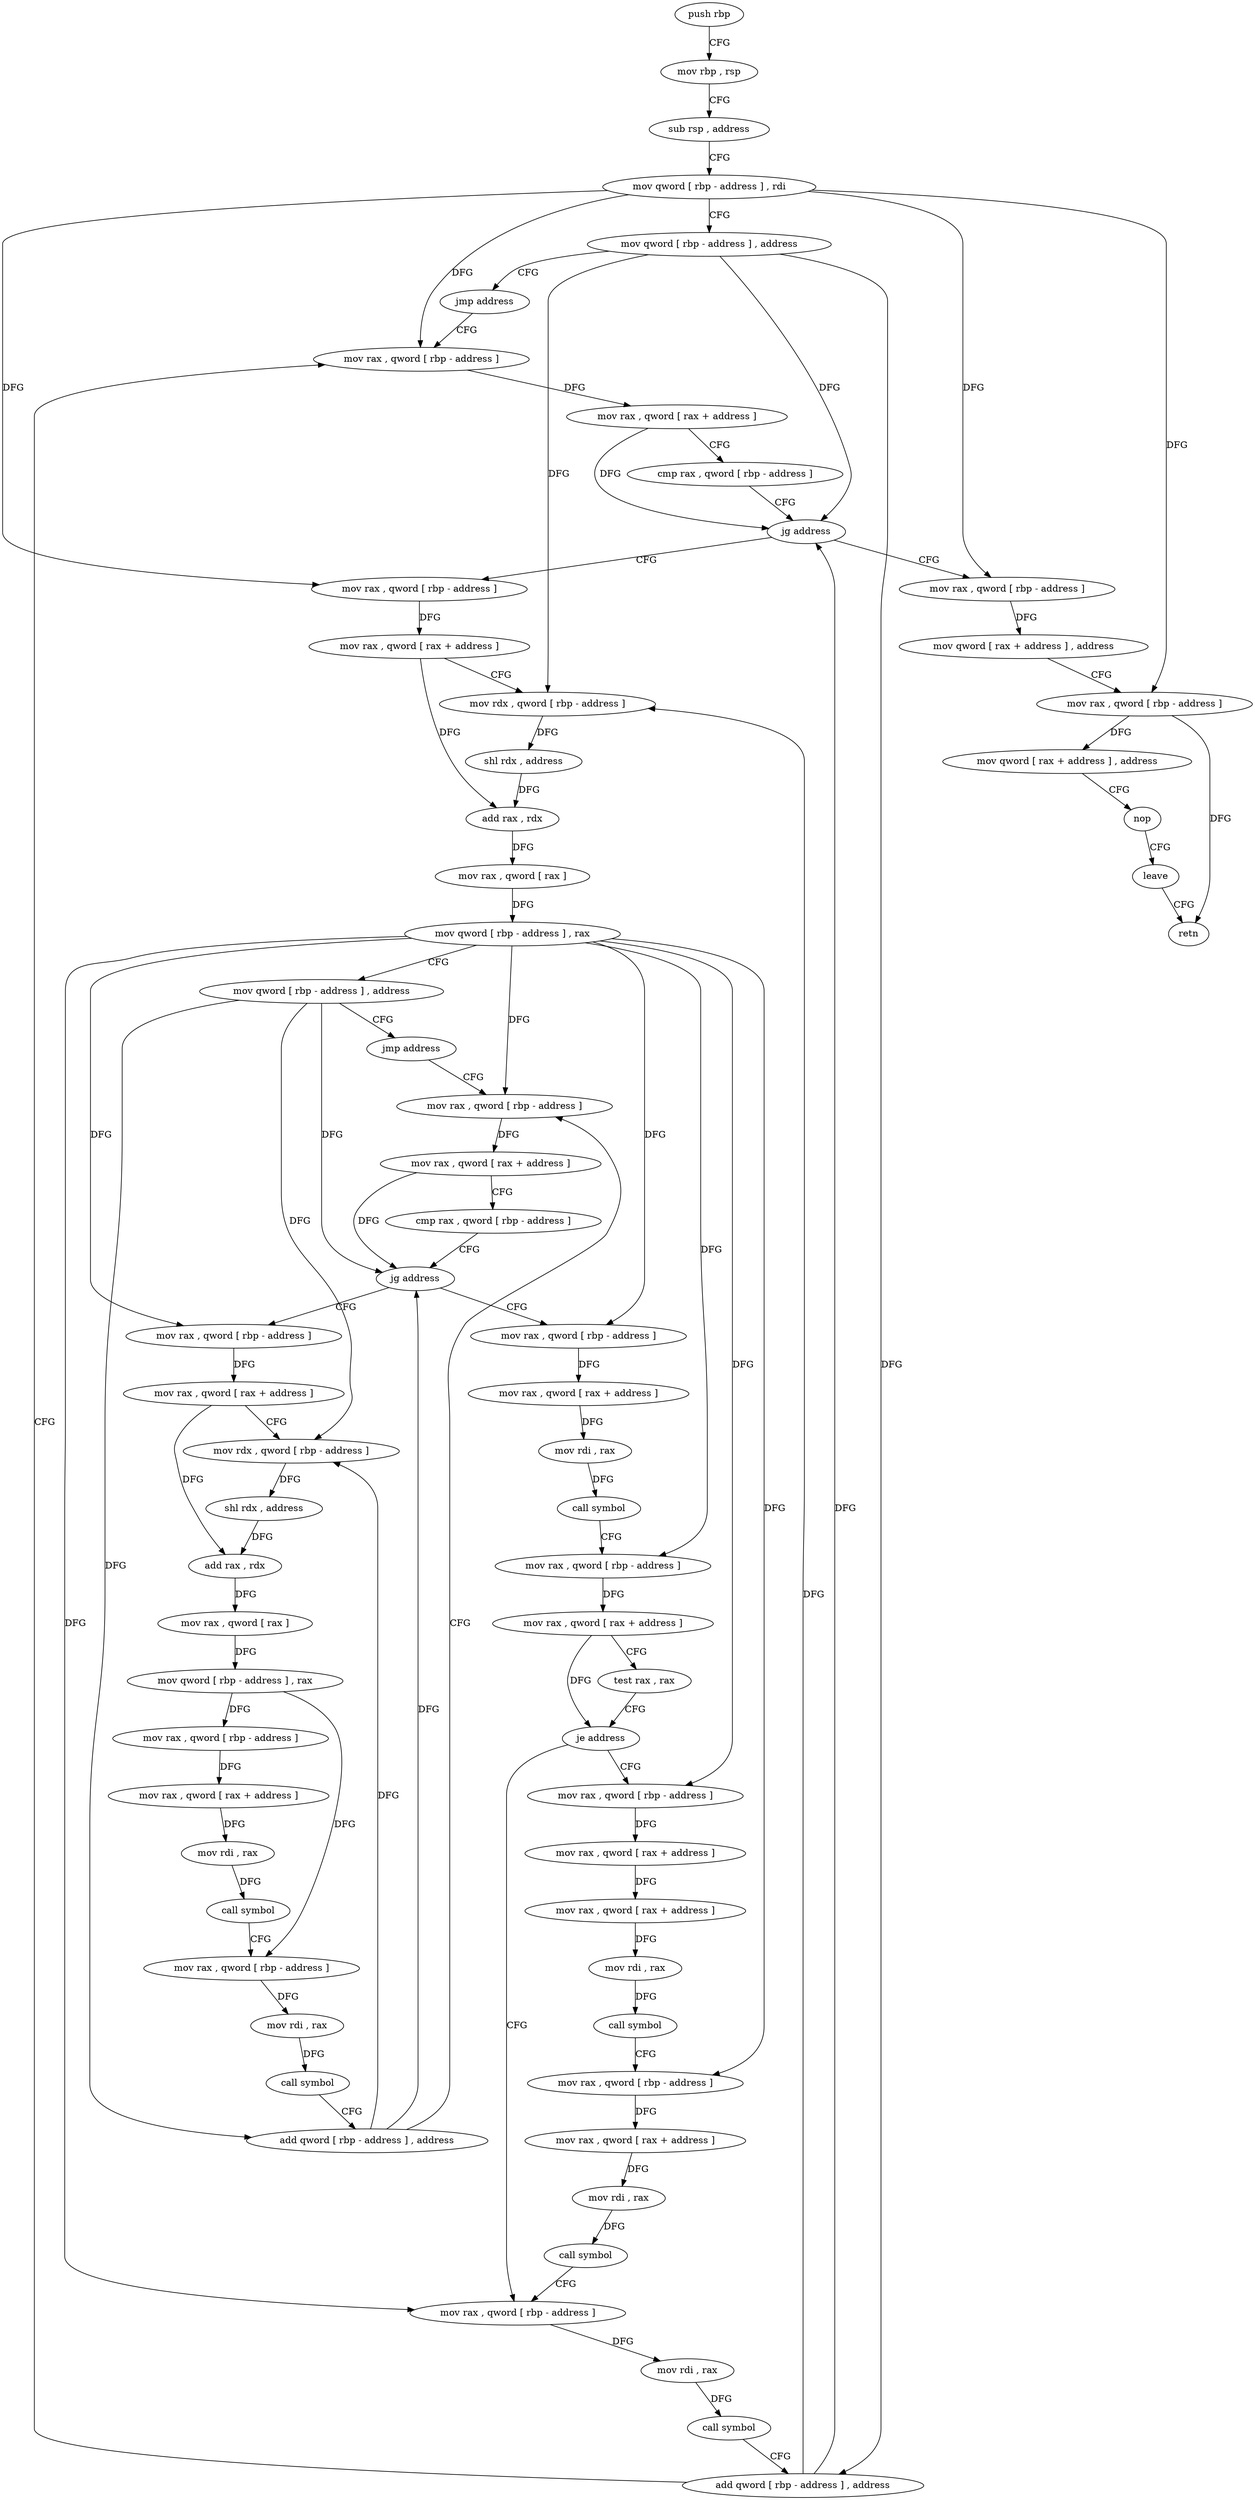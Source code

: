 digraph "func" {
"4452313" [label = "push rbp" ]
"4452314" [label = "mov rbp , rsp" ]
"4452317" [label = "sub rsp , address" ]
"4452321" [label = "mov qword [ rbp - address ] , rdi" ]
"4452325" [label = "mov qword [ rbp - address ] , address" ]
"4452333" [label = "jmp address" ]
"4452532" [label = "mov rax , qword [ rbp - address ]" ]
"4452536" [label = "mov rax , qword [ rax + address ]" ]
"4452543" [label = "cmp rax , qword [ rbp - address ]" ]
"4452547" [label = "jg address" ]
"4452338" [label = "mov rax , qword [ rbp - address ]" ]
"4452553" [label = "mov rax , qword [ rbp - address ]" ]
"4452342" [label = "mov rax , qword [ rax + address ]" ]
"4452349" [label = "mov rdx , qword [ rbp - address ]" ]
"4452353" [label = "shl rdx , address" ]
"4452357" [label = "add rax , rdx" ]
"4452360" [label = "mov rax , qword [ rax ]" ]
"4452363" [label = "mov qword [ rbp - address ] , rax" ]
"4452367" [label = "mov qword [ rbp - address ] , address" ]
"4452375" [label = "jmp address" ]
"4452436" [label = "mov rax , qword [ rbp - address ]" ]
"4452557" [label = "mov qword [ rax + address ] , address" ]
"4452568" [label = "mov rax , qword [ rbp - address ]" ]
"4452572" [label = "mov qword [ rax + address ] , address" ]
"4452583" [label = "nop" ]
"4452584" [label = "leave" ]
"4452585" [label = "retn" ]
"4452440" [label = "mov rax , qword [ rax + address ]" ]
"4452444" [label = "cmp rax , qword [ rbp - address ]" ]
"4452448" [label = "jg address" ]
"4452377" [label = "mov rax , qword [ rbp - address ]" ]
"4452450" [label = "mov rax , qword [ rbp - address ]" ]
"4452381" [label = "mov rax , qword [ rax + address ]" ]
"4452385" [label = "mov rdx , qword [ rbp - address ]" ]
"4452389" [label = "shl rdx , address" ]
"4452393" [label = "add rax , rdx" ]
"4452396" [label = "mov rax , qword [ rax ]" ]
"4452399" [label = "mov qword [ rbp - address ] , rax" ]
"4452403" [label = "mov rax , qword [ rbp - address ]" ]
"4452407" [label = "mov rax , qword [ rax + address ]" ]
"4452411" [label = "mov rdi , rax" ]
"4452414" [label = "call symbol" ]
"4452419" [label = "mov rax , qword [ rbp - address ]" ]
"4452423" [label = "mov rdi , rax" ]
"4452426" [label = "call symbol" ]
"4452431" [label = "add qword [ rbp - address ] , address" ]
"4452454" [label = "mov rax , qword [ rax + address ]" ]
"4452458" [label = "mov rdi , rax" ]
"4452461" [label = "call symbol" ]
"4452466" [label = "mov rax , qword [ rbp - address ]" ]
"4452470" [label = "mov rax , qword [ rax + address ]" ]
"4452474" [label = "test rax , rax" ]
"4452477" [label = "je address" ]
"4452515" [label = "mov rax , qword [ rbp - address ]" ]
"4452479" [label = "mov rax , qword [ rbp - address ]" ]
"4452519" [label = "mov rdi , rax" ]
"4452522" [label = "call symbol" ]
"4452527" [label = "add qword [ rbp - address ] , address" ]
"4452483" [label = "mov rax , qword [ rax + address ]" ]
"4452487" [label = "mov rax , qword [ rax + address ]" ]
"4452491" [label = "mov rdi , rax" ]
"4452494" [label = "call symbol" ]
"4452499" [label = "mov rax , qword [ rbp - address ]" ]
"4452503" [label = "mov rax , qword [ rax + address ]" ]
"4452507" [label = "mov rdi , rax" ]
"4452510" [label = "call symbol" ]
"4452313" -> "4452314" [ label = "CFG" ]
"4452314" -> "4452317" [ label = "CFG" ]
"4452317" -> "4452321" [ label = "CFG" ]
"4452321" -> "4452325" [ label = "CFG" ]
"4452321" -> "4452532" [ label = "DFG" ]
"4452321" -> "4452338" [ label = "DFG" ]
"4452321" -> "4452553" [ label = "DFG" ]
"4452321" -> "4452568" [ label = "DFG" ]
"4452325" -> "4452333" [ label = "CFG" ]
"4452325" -> "4452547" [ label = "DFG" ]
"4452325" -> "4452349" [ label = "DFG" ]
"4452325" -> "4452527" [ label = "DFG" ]
"4452333" -> "4452532" [ label = "CFG" ]
"4452532" -> "4452536" [ label = "DFG" ]
"4452536" -> "4452543" [ label = "CFG" ]
"4452536" -> "4452547" [ label = "DFG" ]
"4452543" -> "4452547" [ label = "CFG" ]
"4452547" -> "4452338" [ label = "CFG" ]
"4452547" -> "4452553" [ label = "CFG" ]
"4452338" -> "4452342" [ label = "DFG" ]
"4452553" -> "4452557" [ label = "DFG" ]
"4452342" -> "4452349" [ label = "CFG" ]
"4452342" -> "4452357" [ label = "DFG" ]
"4452349" -> "4452353" [ label = "DFG" ]
"4452353" -> "4452357" [ label = "DFG" ]
"4452357" -> "4452360" [ label = "DFG" ]
"4452360" -> "4452363" [ label = "DFG" ]
"4452363" -> "4452367" [ label = "CFG" ]
"4452363" -> "4452436" [ label = "DFG" ]
"4452363" -> "4452377" [ label = "DFG" ]
"4452363" -> "4452450" [ label = "DFG" ]
"4452363" -> "4452466" [ label = "DFG" ]
"4452363" -> "4452515" [ label = "DFG" ]
"4452363" -> "4452479" [ label = "DFG" ]
"4452363" -> "4452499" [ label = "DFG" ]
"4452367" -> "4452375" [ label = "CFG" ]
"4452367" -> "4452448" [ label = "DFG" ]
"4452367" -> "4452385" [ label = "DFG" ]
"4452367" -> "4452431" [ label = "DFG" ]
"4452375" -> "4452436" [ label = "CFG" ]
"4452436" -> "4452440" [ label = "DFG" ]
"4452557" -> "4452568" [ label = "CFG" ]
"4452568" -> "4452572" [ label = "DFG" ]
"4452568" -> "4452585" [ label = "DFG" ]
"4452572" -> "4452583" [ label = "CFG" ]
"4452583" -> "4452584" [ label = "CFG" ]
"4452584" -> "4452585" [ label = "CFG" ]
"4452440" -> "4452444" [ label = "CFG" ]
"4452440" -> "4452448" [ label = "DFG" ]
"4452444" -> "4452448" [ label = "CFG" ]
"4452448" -> "4452377" [ label = "CFG" ]
"4452448" -> "4452450" [ label = "CFG" ]
"4452377" -> "4452381" [ label = "DFG" ]
"4452450" -> "4452454" [ label = "DFG" ]
"4452381" -> "4452385" [ label = "CFG" ]
"4452381" -> "4452393" [ label = "DFG" ]
"4452385" -> "4452389" [ label = "DFG" ]
"4452389" -> "4452393" [ label = "DFG" ]
"4452393" -> "4452396" [ label = "DFG" ]
"4452396" -> "4452399" [ label = "DFG" ]
"4452399" -> "4452403" [ label = "DFG" ]
"4452399" -> "4452419" [ label = "DFG" ]
"4452403" -> "4452407" [ label = "DFG" ]
"4452407" -> "4452411" [ label = "DFG" ]
"4452411" -> "4452414" [ label = "DFG" ]
"4452414" -> "4452419" [ label = "CFG" ]
"4452419" -> "4452423" [ label = "DFG" ]
"4452423" -> "4452426" [ label = "DFG" ]
"4452426" -> "4452431" [ label = "CFG" ]
"4452431" -> "4452436" [ label = "CFG" ]
"4452431" -> "4452448" [ label = "DFG" ]
"4452431" -> "4452385" [ label = "DFG" ]
"4452454" -> "4452458" [ label = "DFG" ]
"4452458" -> "4452461" [ label = "DFG" ]
"4452461" -> "4452466" [ label = "CFG" ]
"4452466" -> "4452470" [ label = "DFG" ]
"4452470" -> "4452474" [ label = "CFG" ]
"4452470" -> "4452477" [ label = "DFG" ]
"4452474" -> "4452477" [ label = "CFG" ]
"4452477" -> "4452515" [ label = "CFG" ]
"4452477" -> "4452479" [ label = "CFG" ]
"4452515" -> "4452519" [ label = "DFG" ]
"4452479" -> "4452483" [ label = "DFG" ]
"4452519" -> "4452522" [ label = "DFG" ]
"4452522" -> "4452527" [ label = "CFG" ]
"4452527" -> "4452532" [ label = "CFG" ]
"4452527" -> "4452547" [ label = "DFG" ]
"4452527" -> "4452349" [ label = "DFG" ]
"4452483" -> "4452487" [ label = "DFG" ]
"4452487" -> "4452491" [ label = "DFG" ]
"4452491" -> "4452494" [ label = "DFG" ]
"4452494" -> "4452499" [ label = "CFG" ]
"4452499" -> "4452503" [ label = "DFG" ]
"4452503" -> "4452507" [ label = "DFG" ]
"4452507" -> "4452510" [ label = "DFG" ]
"4452510" -> "4452515" [ label = "CFG" ]
}
